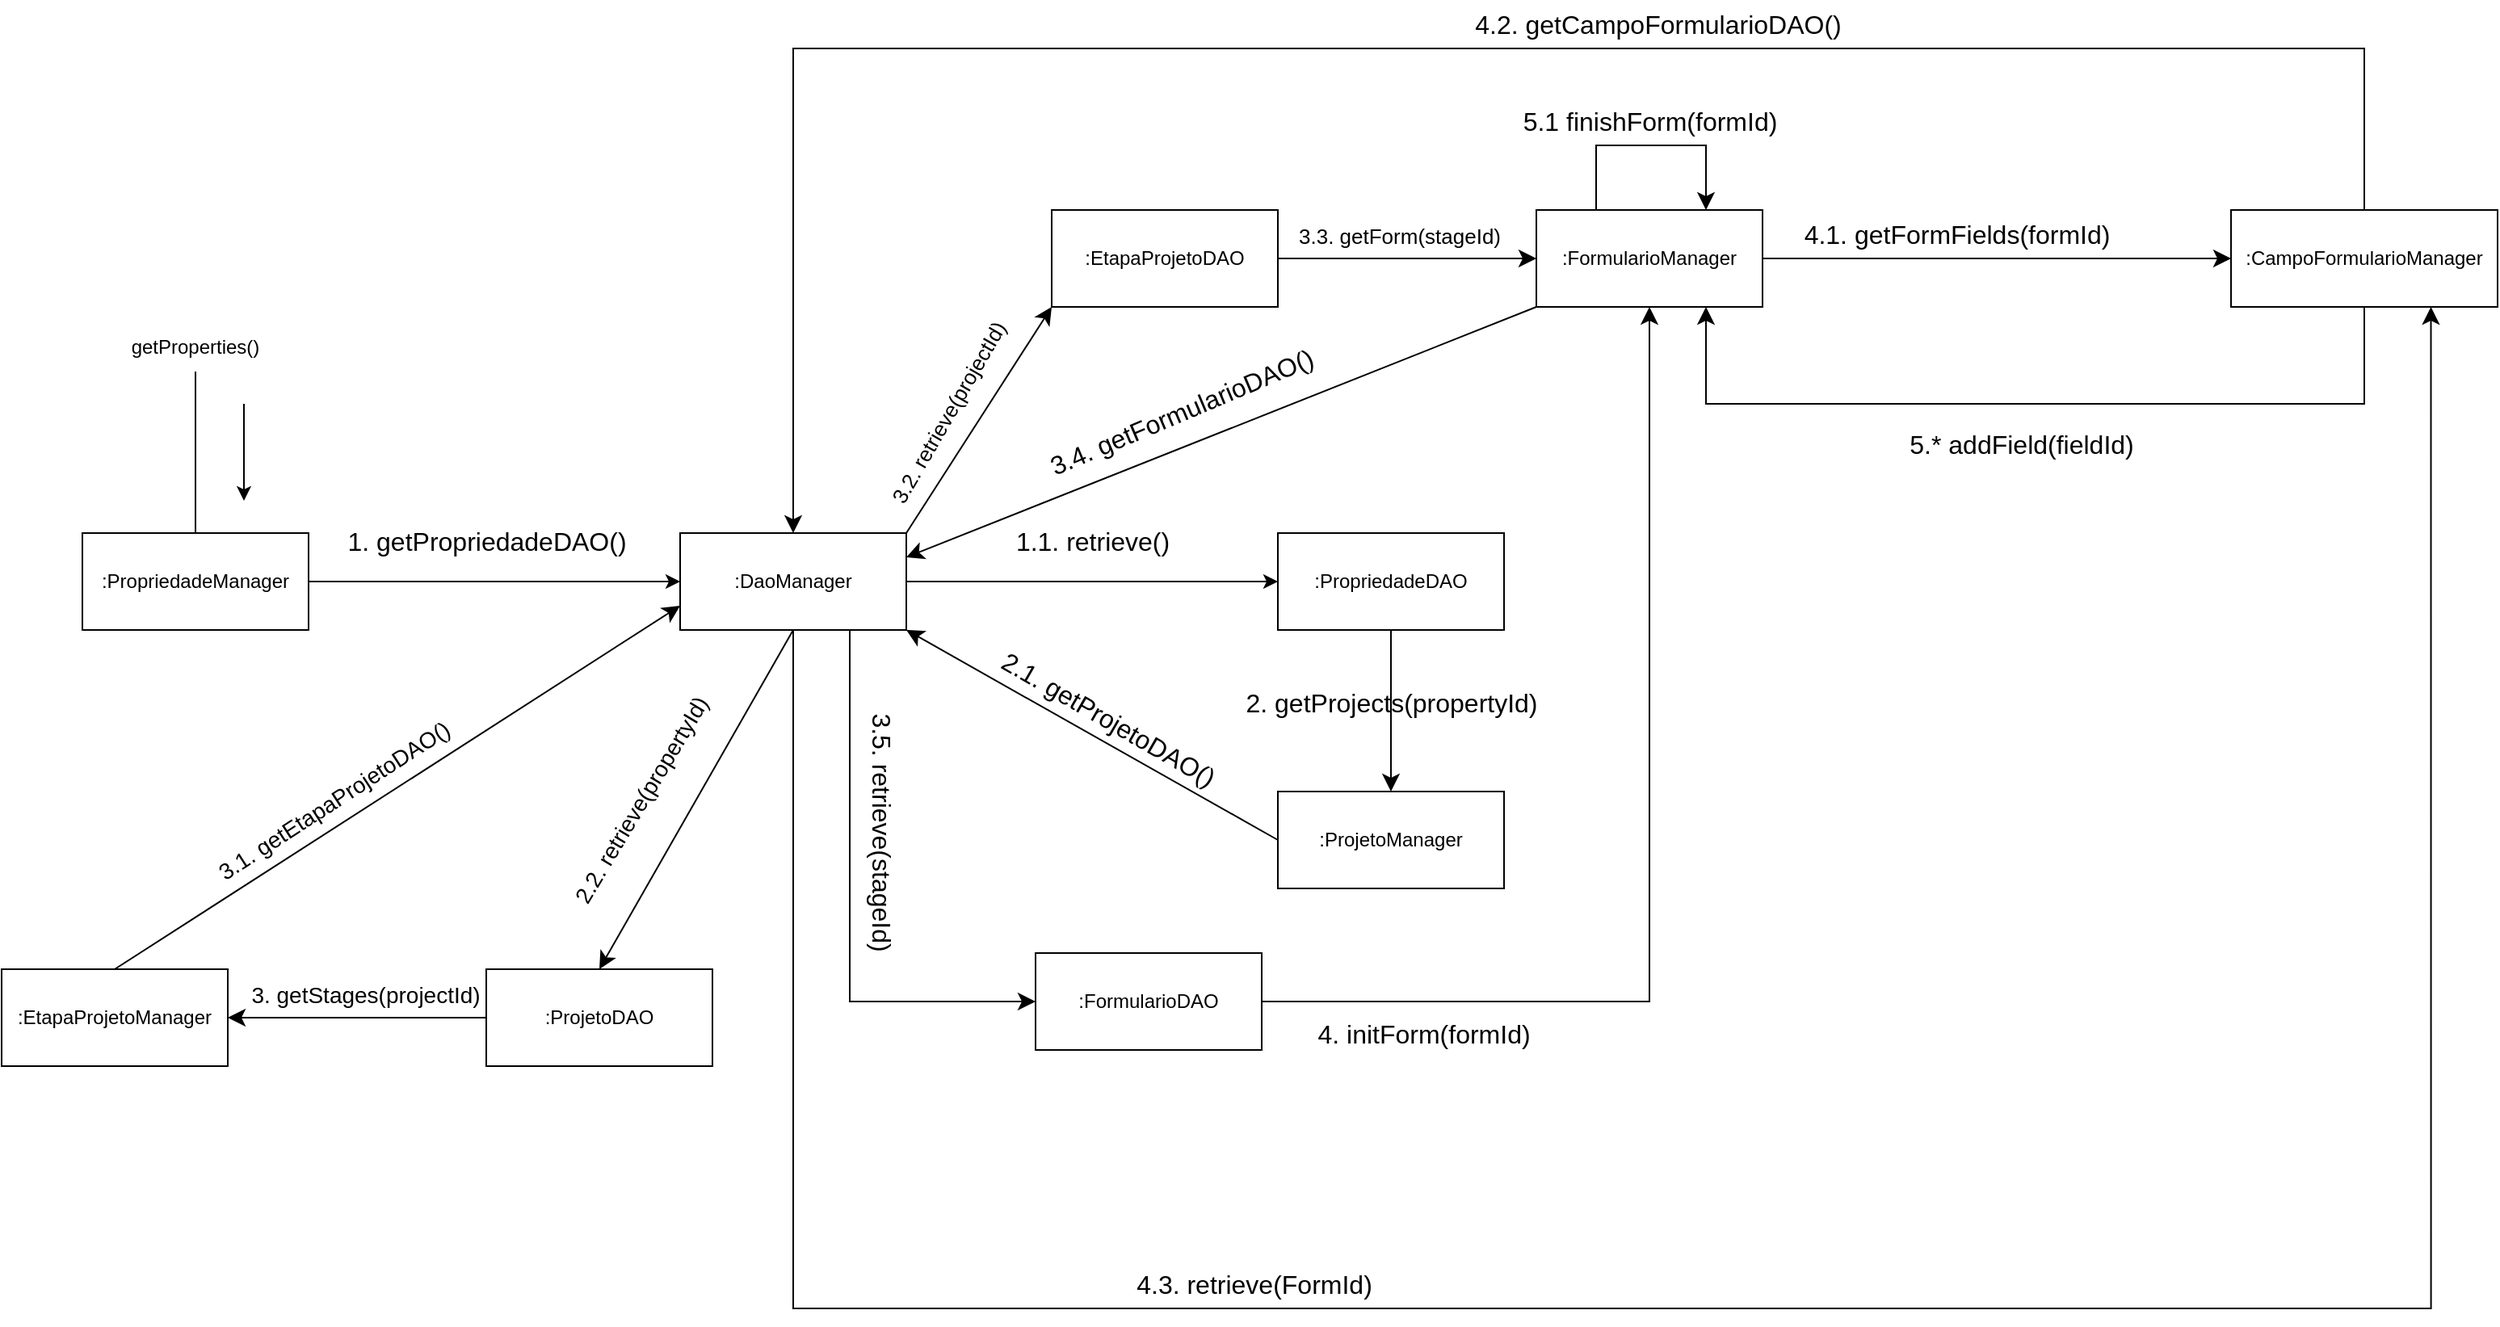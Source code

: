 <mxfile version="22.1.5" type="device">
  <diagram name="Page-1" id="cPSNi7r_4B1eX6Dvwcpm">
    <mxGraphModel dx="1724" dy="2094" grid="1" gridSize="10" guides="1" tooltips="1" connect="1" arrows="1" fold="1" page="1" pageScale="1" pageWidth="850" pageHeight="1100" math="0" shadow="0">
      <root>
        <mxCell id="0" />
        <mxCell id="1" parent="0" />
        <mxCell id="uvmsEu-zWdCl_h9PLu9l-2" style="edgeStyle=orthogonalEdgeStyle;rounded=0;orthogonalLoop=1;jettySize=auto;html=1;exitX=0.5;exitY=0;exitDx=0;exitDy=0;endArrow=none;endFill=0;" parent="1" source="uvmsEu-zWdCl_h9PLu9l-1" edge="1">
          <mxGeometry relative="1" as="geometry">
            <mxPoint x="150" y="140" as="targetPoint" />
          </mxGeometry>
        </mxCell>
        <mxCell id="uvmsEu-zWdCl_h9PLu9l-4" style="edgeStyle=orthogonalEdgeStyle;rounded=0;orthogonalLoop=1;jettySize=auto;html=1;exitX=1;exitY=0.5;exitDx=0;exitDy=0;entryX=0;entryY=0.5;entryDx=0;entryDy=0;" parent="1" source="uvmsEu-zWdCl_h9PLu9l-1" target="uvmsEu-zWdCl_h9PLu9l-3" edge="1">
          <mxGeometry relative="1" as="geometry" />
        </mxCell>
        <mxCell id="uvmsEu-zWdCl_h9PLu9l-1" value=":PropriedadeManager" style="rounded=0;whiteSpace=wrap;html=1;" parent="1" vertex="1">
          <mxGeometry x="80" y="240" width="140" height="60" as="geometry" />
        </mxCell>
        <mxCell id="uvmsEu-zWdCl_h9PLu9l-6" style="edgeStyle=orthogonalEdgeStyle;rounded=0;orthogonalLoop=1;jettySize=auto;html=1;exitX=1;exitY=0.5;exitDx=0;exitDy=0;entryX=0;entryY=0.5;entryDx=0;entryDy=0;" parent="1" source="uvmsEu-zWdCl_h9PLu9l-3" target="uvmsEu-zWdCl_h9PLu9l-5" edge="1">
          <mxGeometry relative="1" as="geometry" />
        </mxCell>
        <mxCell id="a7mpFhcwBt7MDBJIgUjh-19" style="edgeStyle=none;curved=1;rounded=0;orthogonalLoop=1;jettySize=auto;html=1;exitX=0.5;exitY=1;exitDx=0;exitDy=0;fontSize=12;startSize=8;endSize=8;entryX=0.5;entryY=0;entryDx=0;entryDy=0;" edge="1" parent="1" source="uvmsEu-zWdCl_h9PLu9l-3" target="a7mpFhcwBt7MDBJIgUjh-20">
          <mxGeometry relative="1" as="geometry">
            <mxPoint x="519.833" y="470" as="targetPoint" />
          </mxGeometry>
        </mxCell>
        <mxCell id="a7mpFhcwBt7MDBJIgUjh-29" style="edgeStyle=none;curved=1;rounded=0;orthogonalLoop=1;jettySize=auto;html=1;exitX=1;exitY=0;exitDx=0;exitDy=0;entryX=0;entryY=1;entryDx=0;entryDy=0;fontSize=12;startSize=8;endSize=8;" edge="1" parent="1" source="uvmsEu-zWdCl_h9PLu9l-3" target="a7mpFhcwBt7MDBJIgUjh-28">
          <mxGeometry relative="1" as="geometry" />
        </mxCell>
        <mxCell id="a7mpFhcwBt7MDBJIgUjh-39" style="edgeStyle=orthogonalEdgeStyle;rounded=0;orthogonalLoop=1;jettySize=auto;html=1;exitX=0.75;exitY=1;exitDx=0;exitDy=0;fontSize=12;startSize=8;endSize=8;entryX=0;entryY=0.5;entryDx=0;entryDy=0;" edge="1" parent="1" source="uvmsEu-zWdCl_h9PLu9l-3" target="a7mpFhcwBt7MDBJIgUjh-40">
          <mxGeometry relative="1" as="geometry">
            <mxPoint x="620.0" y="540" as="targetPoint" />
          </mxGeometry>
        </mxCell>
        <mxCell id="a7mpFhcwBt7MDBJIgUjh-53" style="edgeStyle=orthogonalEdgeStyle;rounded=0;orthogonalLoop=1;jettySize=auto;html=1;exitX=0.5;exitY=1;exitDx=0;exitDy=0;fontSize=12;startSize=8;endSize=8;entryX=0.75;entryY=1;entryDx=0;entryDy=0;" edge="1" parent="1" source="uvmsEu-zWdCl_h9PLu9l-3" target="a7mpFhcwBt7MDBJIgUjh-44">
          <mxGeometry relative="1" as="geometry">
            <mxPoint x="1540" y="440" as="targetPoint" />
            <Array as="points">
              <mxPoint x="520" y="720" />
              <mxPoint x="1534" y="720" />
            </Array>
          </mxGeometry>
        </mxCell>
        <mxCell id="uvmsEu-zWdCl_h9PLu9l-3" value=":DaoManager" style="rounded=0;whiteSpace=wrap;html=1;" parent="1" vertex="1">
          <mxGeometry x="450" y="240" width="140" height="60" as="geometry" />
        </mxCell>
        <mxCell id="a7mpFhcwBt7MDBJIgUjh-5" style="edgeStyle=none;curved=1;rounded=0;orthogonalLoop=1;jettySize=auto;html=1;exitX=0.5;exitY=1;exitDx=0;exitDy=0;entryX=0.5;entryY=0;entryDx=0;entryDy=0;fontSize=12;startSize=8;endSize=8;" edge="1" parent="1" source="uvmsEu-zWdCl_h9PLu9l-5" target="a7mpFhcwBt7MDBJIgUjh-4">
          <mxGeometry relative="1" as="geometry" />
        </mxCell>
        <mxCell id="uvmsEu-zWdCl_h9PLu9l-5" value=":PropriedadeDAO" style="rounded=0;whiteSpace=wrap;html=1;" parent="1" vertex="1">
          <mxGeometry x="820" y="240" width="140" height="60" as="geometry" />
        </mxCell>
        <mxCell id="uvmsEu-zWdCl_h9PLu9l-8" value="getProperties()" style="text;html=1;strokeColor=none;fillColor=none;align=center;verticalAlign=middle;whiteSpace=wrap;rounded=0;" parent="1" vertex="1">
          <mxGeometry x="80" y="110" width="140" height="30" as="geometry" />
        </mxCell>
        <mxCell id="uvmsEu-zWdCl_h9PLu9l-12" value="" style="endArrow=classic;html=1;rounded=0;" parent="1" edge="1">
          <mxGeometry width="50" height="50" relative="1" as="geometry">
            <mxPoint x="180" y="160" as="sourcePoint" />
            <mxPoint x="180" y="220" as="targetPoint" />
          </mxGeometry>
        </mxCell>
        <mxCell id="a7mpFhcwBt7MDBJIgUjh-1" value="1. getPropriedadeDAO()" style="text;html=1;align=center;verticalAlign=middle;resizable=0;points=[];autosize=1;strokeColor=none;fillColor=none;fontSize=16;" vertex="1" parent="1">
          <mxGeometry x="230" y="230" width="200" height="30" as="geometry" />
        </mxCell>
        <mxCell id="a7mpFhcwBt7MDBJIgUjh-3" value="1.1. retrieve()" style="text;html=1;align=center;verticalAlign=middle;resizable=0;points=[];autosize=1;strokeColor=none;fillColor=none;fontSize=16;" vertex="1" parent="1">
          <mxGeometry x="645" y="230" width="120" height="30" as="geometry" />
        </mxCell>
        <mxCell id="a7mpFhcwBt7MDBJIgUjh-16" style="edgeStyle=none;curved=1;rounded=0;orthogonalLoop=1;jettySize=auto;html=1;exitX=0;exitY=0.5;exitDx=0;exitDy=0;fontSize=12;startSize=8;endSize=8;entryX=1;entryY=1;entryDx=0;entryDy=0;" edge="1" parent="1" source="a7mpFhcwBt7MDBJIgUjh-4" target="uvmsEu-zWdCl_h9PLu9l-3">
          <mxGeometry relative="1" as="geometry">
            <mxPoint x="520" y="430.2" as="targetPoint" />
          </mxGeometry>
        </mxCell>
        <mxCell id="a7mpFhcwBt7MDBJIgUjh-4" value=":ProjetoManager" style="rounded=0;whiteSpace=wrap;html=1;" vertex="1" parent="1">
          <mxGeometry x="820" y="400" width="140" height="60" as="geometry" />
        </mxCell>
        <mxCell id="a7mpFhcwBt7MDBJIgUjh-6" value="2. getProjects(propertyId)" style="text;html=1;align=center;verticalAlign=middle;resizable=0;points=[];autosize=1;strokeColor=none;fillColor=none;fontSize=16;" vertex="1" parent="1">
          <mxGeometry x="790" y="330" width="200" height="30" as="geometry" />
        </mxCell>
        <mxCell id="a7mpFhcwBt7MDBJIgUjh-18" value="2.1. getProjetoDAO()" style="text;html=1;align=center;verticalAlign=middle;resizable=0;points=[];autosize=1;strokeColor=none;fillColor=none;fontSize=16;rotation=30;" vertex="1" parent="1">
          <mxGeometry x="630" y="340" width="170" height="30" as="geometry" />
        </mxCell>
        <mxCell id="a7mpFhcwBt7MDBJIgUjh-23" style="edgeStyle=none;curved=1;rounded=0;orthogonalLoop=1;jettySize=auto;html=1;exitX=0;exitY=0.5;exitDx=0;exitDy=0;entryX=1;entryY=0.5;entryDx=0;entryDy=0;fontSize=12;startSize=8;endSize=8;" edge="1" parent="1" source="a7mpFhcwBt7MDBJIgUjh-20" target="a7mpFhcwBt7MDBJIgUjh-22">
          <mxGeometry relative="1" as="geometry" />
        </mxCell>
        <mxCell id="a7mpFhcwBt7MDBJIgUjh-20" value=":ProjetoDAO" style="rounded=0;whiteSpace=wrap;html=1;" vertex="1" parent="1">
          <mxGeometry x="330" y="510" width="140" height="60" as="geometry" />
        </mxCell>
        <mxCell id="a7mpFhcwBt7MDBJIgUjh-21" value="&lt;font style=&quot;font-size: 14px;&quot;&gt;2.2. retrieve(propertyId)&lt;/font&gt;" style="text;html=1;align=center;verticalAlign=middle;resizable=0;points=[];autosize=1;strokeColor=none;fillColor=none;fontSize=16;rotation=-59;" vertex="1" parent="1">
          <mxGeometry x="340" y="390" width="170" height="30" as="geometry" />
        </mxCell>
        <mxCell id="a7mpFhcwBt7MDBJIgUjh-26" style="edgeStyle=none;curved=1;rounded=0;orthogonalLoop=1;jettySize=auto;html=1;exitX=0.5;exitY=0;exitDx=0;exitDy=0;entryX=0;entryY=0.75;entryDx=0;entryDy=0;fontSize=12;startSize=8;endSize=8;" edge="1" parent="1" source="a7mpFhcwBt7MDBJIgUjh-22" target="uvmsEu-zWdCl_h9PLu9l-3">
          <mxGeometry relative="1" as="geometry" />
        </mxCell>
        <mxCell id="a7mpFhcwBt7MDBJIgUjh-22" value=":EtapaProjetoManager" style="rounded=0;whiteSpace=wrap;html=1;" vertex="1" parent="1">
          <mxGeometry x="30" y="510" width="140" height="60" as="geometry" />
        </mxCell>
        <mxCell id="a7mpFhcwBt7MDBJIgUjh-24" value="&lt;font style=&quot;font-size: 14px;&quot;&gt;3. getStages(projectId)&lt;/font&gt;" style="text;html=1;align=center;verticalAlign=middle;resizable=0;points=[];autosize=1;strokeColor=none;fillColor=none;fontSize=16;" vertex="1" parent="1">
          <mxGeometry x="170" y="510" width="170" height="30" as="geometry" />
        </mxCell>
        <mxCell id="a7mpFhcwBt7MDBJIgUjh-27" value="&lt;font style=&quot;font-size: 14px;&quot;&gt;3.1. getEtapaProjetoDAO()&lt;/font&gt;" style="text;html=1;align=center;verticalAlign=middle;resizable=0;points=[];autosize=1;strokeColor=none;fillColor=none;fontSize=16;rotation=-33;" vertex="1" parent="1">
          <mxGeometry x="140" y="390" width="190" height="30" as="geometry" />
        </mxCell>
        <mxCell id="a7mpFhcwBt7MDBJIgUjh-31" style="edgeStyle=none;curved=1;rounded=0;orthogonalLoop=1;jettySize=auto;html=1;exitX=1;exitY=0.5;exitDx=0;exitDy=0;fontSize=12;startSize=8;endSize=8;" edge="1" parent="1" source="a7mpFhcwBt7MDBJIgUjh-28">
          <mxGeometry relative="1" as="geometry">
            <mxPoint x="980" y="70" as="targetPoint" />
          </mxGeometry>
        </mxCell>
        <mxCell id="a7mpFhcwBt7MDBJIgUjh-28" value=":EtapaProjetoDAO" style="rounded=0;whiteSpace=wrap;html=1;" vertex="1" parent="1">
          <mxGeometry x="680" y="40" width="140" height="60" as="geometry" />
        </mxCell>
        <mxCell id="a7mpFhcwBt7MDBJIgUjh-30" value="&lt;font style=&quot;font-size: 13px;&quot;&gt;3.2. retrieve(projectId)&lt;/font&gt;" style="text;html=1;align=center;verticalAlign=middle;resizable=0;points=[];autosize=1;strokeColor=none;fillColor=none;fontSize=16;rotation=-60;" vertex="1" parent="1">
          <mxGeometry x="540" y="150" width="150" height="30" as="geometry" />
        </mxCell>
        <mxCell id="a7mpFhcwBt7MDBJIgUjh-34" style="edgeStyle=none;curved=1;rounded=0;orthogonalLoop=1;jettySize=auto;html=1;exitX=0;exitY=1;exitDx=0;exitDy=0;entryX=1;entryY=0.25;entryDx=0;entryDy=0;fontSize=12;startSize=8;endSize=8;" edge="1" parent="1" source="a7mpFhcwBt7MDBJIgUjh-32" target="uvmsEu-zWdCl_h9PLu9l-3">
          <mxGeometry relative="1" as="geometry" />
        </mxCell>
        <mxCell id="a7mpFhcwBt7MDBJIgUjh-45" style="edgeStyle=none;curved=1;rounded=0;orthogonalLoop=1;jettySize=auto;html=1;exitX=1;exitY=0.5;exitDx=0;exitDy=0;entryX=0;entryY=0.5;entryDx=0;entryDy=0;fontSize=12;startSize=8;endSize=8;" edge="1" parent="1" source="a7mpFhcwBt7MDBJIgUjh-32" target="a7mpFhcwBt7MDBJIgUjh-44">
          <mxGeometry relative="1" as="geometry" />
        </mxCell>
        <mxCell id="a7mpFhcwBt7MDBJIgUjh-64" style="edgeStyle=orthogonalEdgeStyle;rounded=0;orthogonalLoop=1;jettySize=auto;html=1;exitX=0.25;exitY=0;exitDx=0;exitDy=0;fontSize=12;startSize=8;endSize=8;entryX=0.75;entryY=0;entryDx=0;entryDy=0;" edge="1" parent="1" target="a7mpFhcwBt7MDBJIgUjh-32">
          <mxGeometry relative="1" as="geometry">
            <mxPoint x="1082" y="30" as="targetPoint" />
            <mxPoint x="1017" y="40" as="sourcePoint" />
            <Array as="points">
              <mxPoint x="1017" />
              <mxPoint x="1085" />
            </Array>
          </mxGeometry>
        </mxCell>
        <mxCell id="a7mpFhcwBt7MDBJIgUjh-32" value=":FormularioManager" style="rounded=0;whiteSpace=wrap;html=1;" vertex="1" parent="1">
          <mxGeometry x="980" y="40" width="140" height="60" as="geometry" />
        </mxCell>
        <mxCell id="a7mpFhcwBt7MDBJIgUjh-33" value="&lt;font style=&quot;font-size: 13px;&quot;&gt;3.3. getForm(stageId)&lt;/font&gt;" style="text;html=1;align=center;verticalAlign=middle;resizable=0;points=[];autosize=1;strokeColor=none;fillColor=none;fontSize=16;rotation=0;" vertex="1" parent="1">
          <mxGeometry x="820" y="40" width="150" height="30" as="geometry" />
        </mxCell>
        <mxCell id="a7mpFhcwBt7MDBJIgUjh-35" value="3.4. getFormularioDAO()" style="text;html=1;align=center;verticalAlign=middle;resizable=0;points=[];autosize=1;strokeColor=none;fillColor=none;fontSize=16;rotation=-23;" vertex="1" parent="1">
          <mxGeometry x="660" y="150" width="200" height="30" as="geometry" />
        </mxCell>
        <mxCell id="a7mpFhcwBt7MDBJIgUjh-42" style="edgeStyle=orthogonalEdgeStyle;rounded=0;orthogonalLoop=1;jettySize=auto;html=1;exitX=1;exitY=0.5;exitDx=0;exitDy=0;fontSize=12;startSize=8;endSize=8;entryX=0.5;entryY=1;entryDx=0;entryDy=0;" edge="1" parent="1" source="a7mpFhcwBt7MDBJIgUjh-40" target="a7mpFhcwBt7MDBJIgUjh-32">
          <mxGeometry relative="1" as="geometry">
            <mxPoint x="1220" y="420" as="targetPoint" />
          </mxGeometry>
        </mxCell>
        <mxCell id="a7mpFhcwBt7MDBJIgUjh-40" value=":FormularioDAO" style="rounded=0;whiteSpace=wrap;html=1;" vertex="1" parent="1">
          <mxGeometry x="670" y="500" width="140" height="60" as="geometry" />
        </mxCell>
        <mxCell id="a7mpFhcwBt7MDBJIgUjh-41" value="3.5. retrieve(stageId)" style="text;html=1;align=center;verticalAlign=middle;resizable=0;points=[];autosize=1;strokeColor=none;fillColor=none;fontSize=16;rotation=90;" vertex="1" parent="1">
          <mxGeometry x="490" y="410" width="170" height="30" as="geometry" />
        </mxCell>
        <mxCell id="a7mpFhcwBt7MDBJIgUjh-43" value="4. initForm(formId)" style="text;html=1;align=center;verticalAlign=middle;resizable=0;points=[];autosize=1;strokeColor=none;fillColor=none;fontSize=16;" vertex="1" parent="1">
          <mxGeometry x="830" y="535" width="160" height="30" as="geometry" />
        </mxCell>
        <mxCell id="a7mpFhcwBt7MDBJIgUjh-66" style="edgeStyle=orthogonalEdgeStyle;rounded=0;orthogonalLoop=1;jettySize=auto;html=1;exitX=0.5;exitY=0;exitDx=0;exitDy=0;fontSize=12;startSize=8;endSize=8;entryX=0.5;entryY=0;entryDx=0;entryDy=0;" edge="1" parent="1" source="a7mpFhcwBt7MDBJIgUjh-44" target="uvmsEu-zWdCl_h9PLu9l-3">
          <mxGeometry relative="1" as="geometry">
            <mxPoint x="520" y="-160" as="targetPoint" />
            <Array as="points">
              <mxPoint x="1492" y="-60" />
              <mxPoint x="520" y="-60" />
            </Array>
          </mxGeometry>
        </mxCell>
        <mxCell id="a7mpFhcwBt7MDBJIgUjh-44" value=":CampoFormularioManager" style="rounded=0;whiteSpace=wrap;html=1;" vertex="1" parent="1">
          <mxGeometry x="1410" y="40" width="165" height="60" as="geometry" />
        </mxCell>
        <mxCell id="a7mpFhcwBt7MDBJIgUjh-46" value="4.1. getFormFields(formId)" style="text;html=1;align=center;verticalAlign=middle;resizable=0;points=[];autosize=1;strokeColor=none;fillColor=none;fontSize=16;" vertex="1" parent="1">
          <mxGeometry x="1135" y="40" width="210" height="30" as="geometry" />
        </mxCell>
        <mxCell id="a7mpFhcwBt7MDBJIgUjh-50" value="4.2. getCampoFormularioDAO()" style="text;html=1;align=center;verticalAlign=middle;resizable=0;points=[];autosize=1;strokeColor=none;fillColor=none;fontSize=16;" vertex="1" parent="1">
          <mxGeometry x="930" y="-90" width="250" height="30" as="geometry" />
        </mxCell>
        <mxCell id="a7mpFhcwBt7MDBJIgUjh-60" style="edgeStyle=orthogonalEdgeStyle;rounded=0;orthogonalLoop=1;jettySize=auto;html=1;entryX=0.75;entryY=1;entryDx=0;entryDy=0;fontSize=12;startSize=8;endSize=8;exitX=0.5;exitY=1;exitDx=0;exitDy=0;" edge="1" parent="1" source="a7mpFhcwBt7MDBJIgUjh-44" target="a7mpFhcwBt7MDBJIgUjh-32">
          <mxGeometry relative="1" as="geometry">
            <mxPoint x="1480" y="320" as="sourcePoint" />
            <Array as="points">
              <mxPoint x="1492" y="160" />
              <mxPoint x="1085" y="160" />
            </Array>
          </mxGeometry>
        </mxCell>
        <mxCell id="a7mpFhcwBt7MDBJIgUjh-56" value="4.3. retrieve(FormId)" style="text;html=1;align=center;verticalAlign=middle;resizable=0;points=[];autosize=1;strokeColor=none;fillColor=none;fontSize=16;" vertex="1" parent="1">
          <mxGeometry x="720" y="690" width="170" height="30" as="geometry" />
        </mxCell>
        <mxCell id="a7mpFhcwBt7MDBJIgUjh-63" value="5.* addField(fieldId)" style="text;html=1;align=center;verticalAlign=middle;resizable=0;points=[];autosize=1;strokeColor=none;fillColor=none;fontSize=16;" vertex="1" parent="1">
          <mxGeometry x="1200" y="170" width="160" height="30" as="geometry" />
        </mxCell>
        <mxCell id="a7mpFhcwBt7MDBJIgUjh-65" value="5.1 finishForm(formId)" style="text;html=1;align=center;verticalAlign=middle;resizable=0;points=[];autosize=1;strokeColor=none;fillColor=none;fontSize=16;" vertex="1" parent="1">
          <mxGeometry x="960" y="-30" width="180" height="30" as="geometry" />
        </mxCell>
      </root>
    </mxGraphModel>
  </diagram>
</mxfile>
